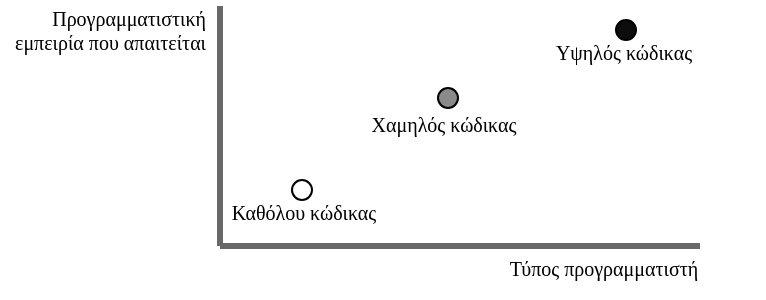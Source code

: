 <mxfile version="26.0.2">
  <diagram name="Σελίδα-1" id="VGns2ckOxA8oa79EkmPE">
    <mxGraphModel dx="574" dy="298" grid="1" gridSize="10" guides="1" tooltips="1" connect="1" arrows="1" fold="1" page="1" pageScale="1" pageWidth="827" pageHeight="1169" math="0" shadow="0">
      <root>
        <mxCell id="0" />
        <mxCell id="1" parent="0" />
        <mxCell id="zgWkzdfYNDcbBaCL5vdr-1" value="" style="endArrow=none;html=1;rounded=1;strokeWidth=3;strokeColor=#696969;curved=0;" edge="1" parent="1">
          <mxGeometry width="50" height="50" relative="1" as="geometry">
            <mxPoint x="280" y="320" as="sourcePoint" />
            <mxPoint x="280" y="200" as="targetPoint" />
          </mxGeometry>
        </mxCell>
        <mxCell id="zgWkzdfYNDcbBaCL5vdr-2" value="" style="endArrow=none;html=1;rounded=1;strokeWidth=3;strokeColor=#696969;sourcePerimeterSpacing=0;curved=0;" edge="1" parent="1">
          <mxGeometry width="50" height="50" relative="1" as="geometry">
            <mxPoint x="280" y="320" as="sourcePoint" />
            <mxPoint x="520" y="320" as="targetPoint" />
          </mxGeometry>
        </mxCell>
        <mxCell id="zgWkzdfYNDcbBaCL5vdr-5" value="Προγραμματιστική εμπειρία που απαιτείται" style="text;html=1;align=right;verticalAlign=middle;whiteSpace=wrap;rounded=0;fontFamily=Garamond;fontSize=10;fontStyle=0" vertex="1" parent="1">
          <mxGeometry x="170" y="197" width="105" height="30" as="geometry" />
        </mxCell>
        <mxCell id="zgWkzdfYNDcbBaCL5vdr-6" value="Τύπος προγραμματιστή" style="text;html=1;align=center;verticalAlign=middle;whiteSpace=wrap;rounded=0;fontFamily=Garamond;fontSize=10;fontStyle=0" vertex="1" parent="1">
          <mxGeometry x="402" y="316" width="140" height="30" as="geometry" />
        </mxCell>
        <mxCell id="zgWkzdfYNDcbBaCL5vdr-7" value="" style="ellipse;whiteSpace=wrap;html=1;aspect=fixed;" vertex="1" parent="1">
          <mxGeometry x="316" y="287" width="10" height="10" as="geometry" />
        </mxCell>
        <mxCell id="zgWkzdfYNDcbBaCL5vdr-9" value="Καθόλου κώδικας" style="text;html=1;align=center;verticalAlign=middle;whiteSpace=wrap;rounded=0;fontFamily=Garamond;fontSize=10;fontStyle=0" vertex="1" parent="1">
          <mxGeometry x="252" y="288" width="140" height="30" as="geometry" />
        </mxCell>
        <mxCell id="zgWkzdfYNDcbBaCL5vdr-11" value="" style="ellipse;whiteSpace=wrap;html=1;aspect=fixed;fillColor=light-dark(#8A8A8A,#EDEDED);strokeColor=default;strokeWidth=1;perimeterSpacing=0;" vertex="1" parent="1">
          <mxGeometry x="389" y="241" width="10" height="10" as="geometry" />
        </mxCell>
        <mxCell id="zgWkzdfYNDcbBaCL5vdr-14" value="Υψηλός κώδικας" style="text;html=1;align=center;verticalAlign=middle;whiteSpace=wrap;rounded=0;fontFamily=Garamond;fontSize=10;fontStyle=0" vertex="1" parent="1">
          <mxGeometry x="412" y="208" width="140" height="30" as="geometry" />
        </mxCell>
        <mxCell id="zgWkzdfYNDcbBaCL5vdr-15" value="" style="ellipse;whiteSpace=wrap;html=1;aspect=fixed;fillColor=#0D0D0D;" vertex="1" parent="1">
          <mxGeometry x="478" y="207" width="10" height="10" as="geometry" />
        </mxCell>
        <mxCell id="zgWkzdfYNDcbBaCL5vdr-16" value="Χαμηλός κώδικας" style="text;html=1;align=center;verticalAlign=middle;whiteSpace=wrap;rounded=0;fontFamily=Garamond;fontSize=10;fontStyle=0" vertex="1" parent="1">
          <mxGeometry x="322" y="244" width="140" height="30" as="geometry" />
        </mxCell>
      </root>
    </mxGraphModel>
  </diagram>
</mxfile>
